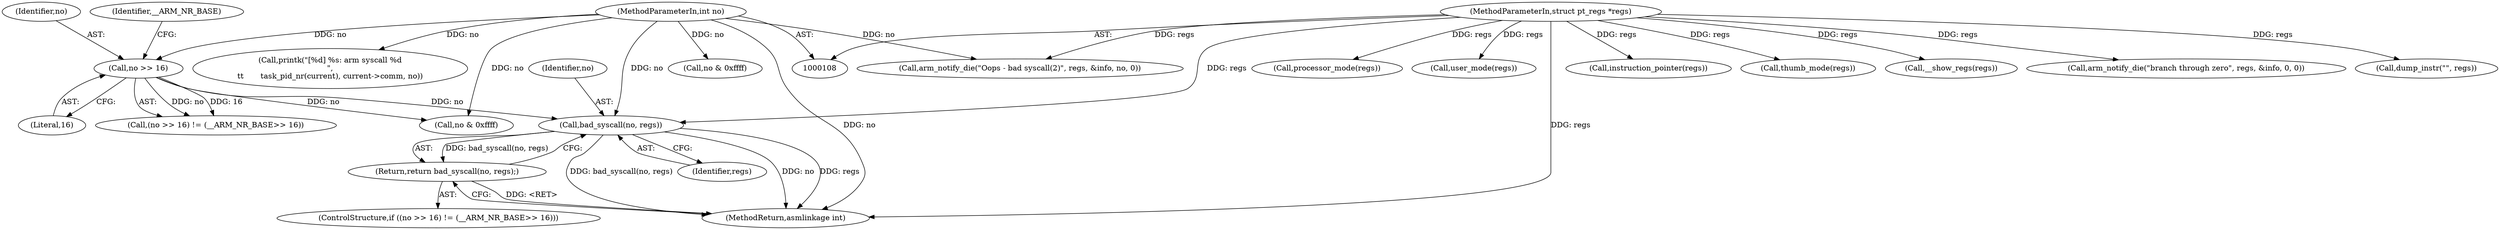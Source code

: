 digraph "0_linux_a4780adeefd042482f624f5e0d577bf9cdcbb760_1@pointer" {
"1000126" [label="(Call,bad_syscall(no, regs))"];
"1000119" [label="(Call,no >> 16)"];
"1000109" [label="(MethodParameterIn,int no)"];
"1000110" [label="(MethodParameterIn,struct pt_regs *regs)"];
"1000125" [label="(Return,return bad_syscall(no, regs);)"];
"1000117" [label="(ControlStructure,if ((no >> 16) != (__ARM_NR_BASE>> 16)))"];
"1000121" [label="(Literal,16)"];
"1000443" [label="(Call,instruction_pointer(regs))"];
"1000125" [label="(Return,return bad_syscall(no, regs);)"];
"1000446" [label="(Call,thumb_mode(regs))"];
"1000130" [label="(Call,no & 0xffff)"];
"1000413" [label="(Call,__show_regs(regs))"];
"1000155" [label="(Call,arm_notify_die(\"branch through zero\", regs, &info, 0, 0))"];
"1000127" [label="(Identifier,no)"];
"1000450" [label="(Call,arm_notify_die(\"Oops - bad syscall(2)\", regs, &info, no, 0))"];
"1000406" [label="(Call,dump_instr(\"\", regs))"];
"1000126" [label="(Call,bad_syscall(no, regs))"];
"1000385" [label="(Call,no & 0xffff)"];
"1000128" [label="(Identifier,regs)"];
"1000419" [label="(Call,processor_mode(regs))"];
"1000118" [label="(Call,(no >> 16) != (__ARM_NR_BASE>> 16))"];
"1000119" [label="(Call,no >> 16)"];
"1000459" [label="(MethodReturn,asmlinkage int)"];
"1000120" [label="(Identifier,no)"];
"1000398" [label="(Call,printk(\"[%d] %s: arm syscall %d\n\",\n\t\t       task_pid_nr(current), current->comm, no))"];
"1000109" [label="(MethodParameterIn,int no)"];
"1000410" [label="(Call,user_mode(regs))"];
"1000123" [label="(Identifier,__ARM_NR_BASE)"];
"1000110" [label="(MethodParameterIn,struct pt_regs *regs)"];
"1000126" -> "1000125"  [label="AST: "];
"1000126" -> "1000128"  [label="CFG: "];
"1000127" -> "1000126"  [label="AST: "];
"1000128" -> "1000126"  [label="AST: "];
"1000125" -> "1000126"  [label="CFG: "];
"1000126" -> "1000459"  [label="DDG: bad_syscall(no, regs)"];
"1000126" -> "1000459"  [label="DDG: no"];
"1000126" -> "1000459"  [label="DDG: regs"];
"1000126" -> "1000125"  [label="DDG: bad_syscall(no, regs)"];
"1000119" -> "1000126"  [label="DDG: no"];
"1000109" -> "1000126"  [label="DDG: no"];
"1000110" -> "1000126"  [label="DDG: regs"];
"1000119" -> "1000118"  [label="AST: "];
"1000119" -> "1000121"  [label="CFG: "];
"1000120" -> "1000119"  [label="AST: "];
"1000121" -> "1000119"  [label="AST: "];
"1000123" -> "1000119"  [label="CFG: "];
"1000119" -> "1000118"  [label="DDG: no"];
"1000119" -> "1000118"  [label="DDG: 16"];
"1000109" -> "1000119"  [label="DDG: no"];
"1000119" -> "1000130"  [label="DDG: no"];
"1000109" -> "1000108"  [label="AST: "];
"1000109" -> "1000459"  [label="DDG: no"];
"1000109" -> "1000130"  [label="DDG: no"];
"1000109" -> "1000385"  [label="DDG: no"];
"1000109" -> "1000398"  [label="DDG: no"];
"1000109" -> "1000450"  [label="DDG: no"];
"1000110" -> "1000108"  [label="AST: "];
"1000110" -> "1000459"  [label="DDG: regs"];
"1000110" -> "1000155"  [label="DDG: regs"];
"1000110" -> "1000406"  [label="DDG: regs"];
"1000110" -> "1000410"  [label="DDG: regs"];
"1000110" -> "1000413"  [label="DDG: regs"];
"1000110" -> "1000419"  [label="DDG: regs"];
"1000110" -> "1000443"  [label="DDG: regs"];
"1000110" -> "1000446"  [label="DDG: regs"];
"1000110" -> "1000450"  [label="DDG: regs"];
"1000125" -> "1000117"  [label="AST: "];
"1000459" -> "1000125"  [label="CFG: "];
"1000125" -> "1000459"  [label="DDG: <RET>"];
}
